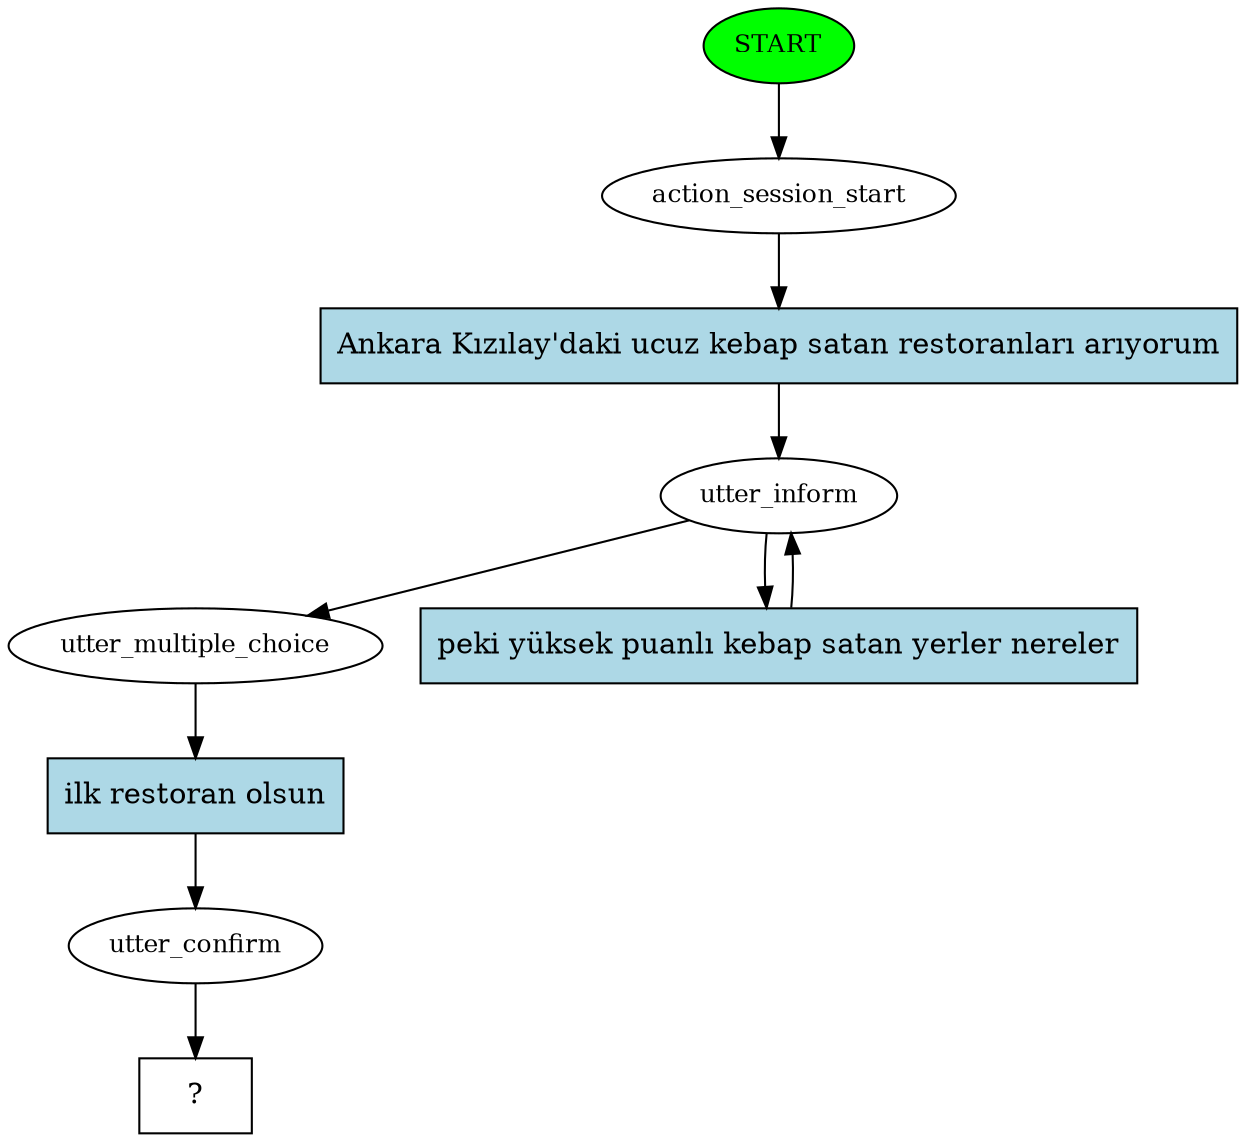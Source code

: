 digraph  {
0 [class="start active", fillcolor=green, fontsize=12, label=START, style=filled];
1 [class=active, fontsize=12, label=action_session_start];
2 [class=active, fontsize=12, label=utter_inform];
4 [class=active, fontsize=12, label=utter_multiple_choice];
5 [class=active, fontsize=12, label=utter_confirm];
6 [class="intent dashed active", label="  ?  ", shape=rect];
7 [class="intent active", fillcolor=lightblue, label="Ankara Kızılay'daki ucuz kebap satan restoranları arıyorum", shape=rect, style=filled];
8 [class="intent active", fillcolor=lightblue, label="peki yüksek puanlı kebap satan yerler nereler", shape=rect, style=filled];
9 [class="intent active", fillcolor=lightblue, label="ilk restoran olsun", shape=rect, style=filled];
0 -> 1  [class=active, key=NONE, label=""];
1 -> 7  [class=active, key=0];
2 -> 4  [class=active, key=NONE, label=""];
2 -> 8  [class=active, key=0];
4 -> 9  [class=active, key=0];
5 -> 6  [class=active, key=NONE, label=""];
7 -> 2  [class=active, key=0];
8 -> 2  [class=active, key=0];
9 -> 5  [class=active, key=0];
}

